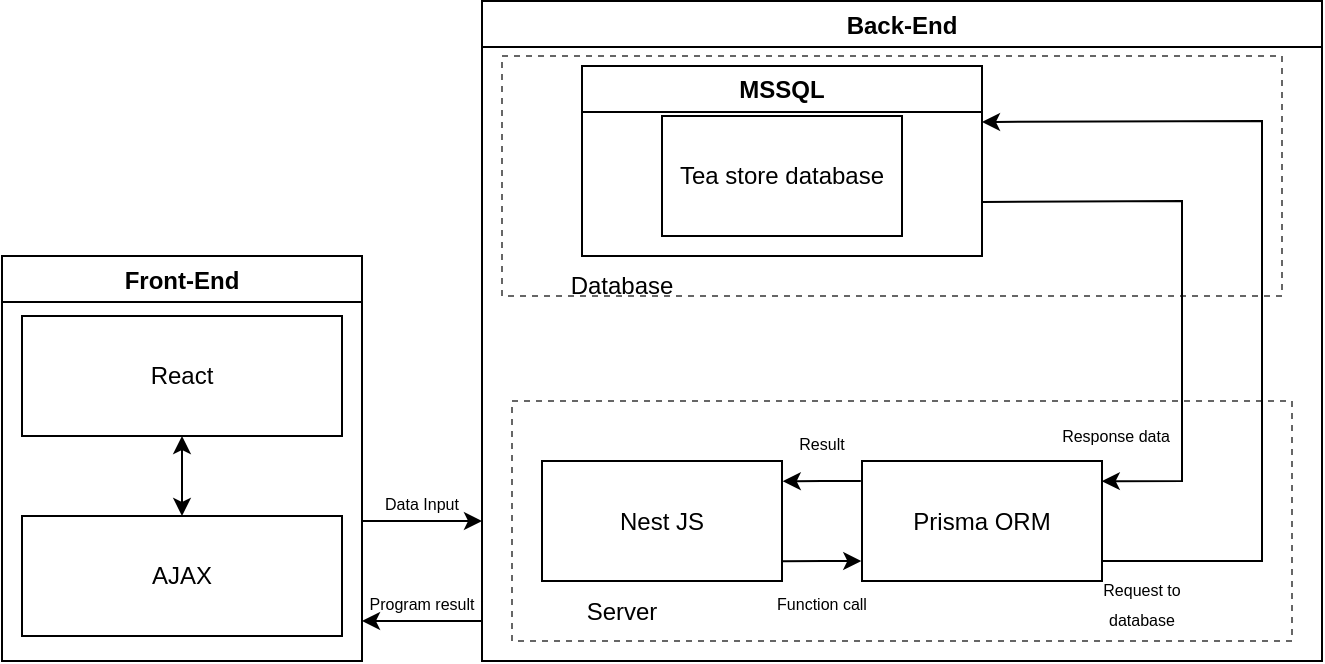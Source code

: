 <mxfile version="21.0.10" type="device"><diagram id="yBll3bppfxisJ8NAS6px" name="Страница 1"><mxGraphModel dx="1807" dy="522" grid="1" gridSize="10" guides="1" tooltips="1" connect="1" arrows="1" fold="1" page="1" pageScale="1" pageWidth="827" pageHeight="1169" math="0" shadow="0"><root><mxCell id="0"/><mxCell id="1" parent="0"/><mxCell id="4J-c_VbzNCSZpIChihCU-4" value="Front-End" style="swimlane;" parent="1" vertex="1"><mxGeometry x="-770" y="520" width="180" height="202.5" as="geometry"><mxRectangle x="-770" y="500" width="100" height="30" as="alternateBounds"/></mxGeometry></mxCell><mxCell id="4J-c_VbzNCSZpIChihCU-6" value="React" style="whiteSpace=wrap;html=1;" parent="4J-c_VbzNCSZpIChihCU-4" vertex="1"><mxGeometry x="10" y="30" width="160" height="60" as="geometry"/></mxCell><mxCell id="4J-c_VbzNCSZpIChihCU-42" value="AJAX" style="whiteSpace=wrap;html=1;" parent="4J-c_VbzNCSZpIChihCU-4" vertex="1"><mxGeometry x="10" y="130" width="160" height="60" as="geometry"/></mxCell><mxCell id="4J-c_VbzNCSZpIChihCU-44" value="" style="endArrow=classic;startArrow=classic;html=1;rounded=0;entryX=0.5;entryY=1;entryDx=0;entryDy=0;" parent="4J-c_VbzNCSZpIChihCU-4" target="4J-c_VbzNCSZpIChihCU-6" edge="1"><mxGeometry width="50" height="50" relative="1" as="geometry"><mxPoint x="90" y="130" as="sourcePoint"/><mxPoint x="140" y="80" as="targetPoint"/></mxGeometry></mxCell><mxCell id="4J-c_VbzNCSZpIChihCU-7" value="Back-End" style="swimlane;" parent="1" vertex="1"><mxGeometry x="-530" y="392.5" width="420" height="330" as="geometry"/></mxCell><mxCell id="4J-c_VbzNCSZpIChihCU-13" value="" style="endArrow=classic;html=1;rounded=0;entryX=0.999;entryY=0.168;entryDx=0;entryDy=0;entryPerimeter=0;" parent="4J-c_VbzNCSZpIChihCU-7" target="4J-c_VbzNCSZpIChihCU-19" edge="1"><mxGeometry width="50" height="50" relative="1" as="geometry"><mxPoint x="250" y="100.5" as="sourcePoint"/><mxPoint x="310" y="260" as="targetPoint"/><Array as="points"><mxPoint x="350" y="100"/><mxPoint x="350" y="160"/><mxPoint x="350" y="240"/></Array></mxGeometry></mxCell><mxCell id="4J-c_VbzNCSZpIChihCU-18" value="Database" style="text;html=1;strokeColor=none;fillColor=none;align=center;verticalAlign=middle;whiteSpace=wrap;rounded=0;" parent="4J-c_VbzNCSZpIChihCU-7" vertex="1"><mxGeometry x="40" y="127.5" width="60" height="30" as="geometry"/></mxCell><mxCell id="4J-c_VbzNCSZpIChihCU-19" value="Prisma ORM" style="whiteSpace=wrap;html=1;" parent="4J-c_VbzNCSZpIChihCU-7" vertex="1"><mxGeometry x="190" y="230" width="120" height="60" as="geometry"/></mxCell><mxCell id="4J-c_VbzNCSZpIChihCU-20" value="" style="endArrow=classic;html=1;rounded=0;exitX=-0.005;exitY=0.167;exitDx=0;exitDy=0;entryX=1.003;entryY=0.169;entryDx=0;entryDy=0;entryPerimeter=0;exitPerimeter=0;" parent="4J-c_VbzNCSZpIChihCU-7" source="4J-c_VbzNCSZpIChihCU-19" target="4J-c_VbzNCSZpIChihCU-21" edge="1"><mxGeometry width="50" height="50" relative="1" as="geometry"><mxPoint x="90" y="270" as="sourcePoint"/><mxPoint x="150" y="260" as="targetPoint"/><Array as="points"><mxPoint x="170" y="240"/></Array></mxGeometry></mxCell><mxCell id="4J-c_VbzNCSZpIChihCU-21" value="Nest JS" style="whiteSpace=wrap;html=1;" parent="4J-c_VbzNCSZpIChihCU-7" vertex="1"><mxGeometry x="30" y="230" width="120" height="60" as="geometry"/></mxCell><mxCell id="4J-c_VbzNCSZpIChihCU-23" value="Server" style="text;html=1;strokeColor=none;fillColor=none;align=center;verticalAlign=middle;whiteSpace=wrap;rounded=0;" parent="4J-c_VbzNCSZpIChihCU-7" vertex="1"><mxGeometry x="40" y="290" width="60" height="30" as="geometry"/></mxCell><mxCell id="4J-c_VbzNCSZpIChihCU-26" value="" style="endArrow=classic;html=1;rounded=0;exitX=1.003;exitY=0.835;exitDx=0;exitDy=0;exitPerimeter=0;entryX=-0.003;entryY=0.834;entryDx=0;entryDy=0;entryPerimeter=0;" parent="4J-c_VbzNCSZpIChihCU-7" source="4J-c_VbzNCSZpIChihCU-21" target="4J-c_VbzNCSZpIChihCU-19" edge="1"><mxGeometry width="50" height="50" relative="1" as="geometry"><mxPoint x="190" y="280" as="sourcePoint"/><mxPoint x="190" y="300" as="targetPoint"/><Array as="points"><mxPoint x="171" y="280"/></Array></mxGeometry></mxCell><mxCell id="4J-c_VbzNCSZpIChihCU-27" value="" style="endArrow=none;html=1;rounded=0;entryX=0.999;entryY=0.168;entryDx=0;entryDy=0;entryPerimeter=0;endFill=0;startArrow=classic;startFill=1;" parent="4J-c_VbzNCSZpIChihCU-7" edge="1"><mxGeometry width="50" height="50" relative="1" as="geometry"><mxPoint x="250" y="60.5" as="sourcePoint"/><mxPoint x="310" y="280" as="targetPoint"/><Array as="points"><mxPoint x="390" y="60"/><mxPoint x="390" y="130"/><mxPoint x="390" y="200"/><mxPoint x="390" y="280"/></Array></mxGeometry></mxCell><mxCell id="4J-c_VbzNCSZpIChihCU-30" value="&lt;font style=&quot;font-size: 8px;&quot;&gt;Function call&lt;/font&gt;" style="text;html=1;strokeColor=none;fillColor=none;align=center;verticalAlign=middle;whiteSpace=wrap;rounded=0;" parent="4J-c_VbzNCSZpIChihCU-7" vertex="1"><mxGeometry x="140" y="290" width="60" height="20" as="geometry"/></mxCell><mxCell id="4J-c_VbzNCSZpIChihCU-31" value="&lt;font style=&quot;font-size: 8px;&quot;&gt;Result&lt;/font&gt;" style="text;html=1;strokeColor=none;fillColor=none;align=center;verticalAlign=middle;whiteSpace=wrap;rounded=0;" parent="4J-c_VbzNCSZpIChihCU-7" vertex="1"><mxGeometry x="140" y="210" width="60" height="20" as="geometry"/></mxCell><mxCell id="4J-c_VbzNCSZpIChihCU-32" value="&lt;font style=&quot;font-size: 8px;&quot;&gt;Request to database&lt;/font&gt;" style="text;html=1;strokeColor=none;fillColor=none;align=center;verticalAlign=middle;whiteSpace=wrap;rounded=0;" parent="4J-c_VbzNCSZpIChihCU-7" vertex="1"><mxGeometry x="300" y="290" width="60" height="20" as="geometry"/></mxCell><mxCell id="4J-c_VbzNCSZpIChihCU-33" value="&lt;font style=&quot;font-size: 8px;&quot;&gt;Response data&lt;/font&gt;" style="text;html=1;strokeColor=none;fillColor=none;align=center;verticalAlign=middle;whiteSpace=wrap;rounded=0;" parent="4J-c_VbzNCSZpIChihCU-7" vertex="1"><mxGeometry x="287" y="206" width="60" height="20" as="geometry"/></mxCell><mxCell id="6J0pf4-Wpx99J05MzZgj-1" value="MSSQL" style="swimlane;whiteSpace=wrap;html=1;" vertex="1" parent="4J-c_VbzNCSZpIChihCU-7"><mxGeometry x="50" y="32.5" width="200" height="95" as="geometry"/></mxCell><mxCell id="4J-c_VbzNCSZpIChihCU-15" value="Tea store database" style="whiteSpace=wrap;html=1;" parent="6J0pf4-Wpx99J05MzZgj-1" vertex="1"><mxGeometry x="40" y="25" width="120" height="60" as="geometry"/></mxCell><mxCell id="4J-c_VbzNCSZpIChihCU-22" value="" style="rounded=0;whiteSpace=wrap;html=1;dashed=1;fillColor=none;glass=0;shadow=0;opacity=60;" parent="4J-c_VbzNCSZpIChihCU-7" vertex="1"><mxGeometry x="15" y="200" width="390" height="120" as="geometry"/></mxCell><mxCell id="4J-c_VbzNCSZpIChihCU-11" value="" style="rounded=0;whiteSpace=wrap;html=1;dashed=1;fillColor=none;opacity=60;" parent="4J-c_VbzNCSZpIChihCU-7" vertex="1"><mxGeometry x="10" y="27.5" width="390" height="120" as="geometry"/></mxCell><mxCell id="4J-c_VbzNCSZpIChihCU-24" value="" style="endArrow=classic;html=1;rounded=0;" parent="1" edge="1"><mxGeometry width="50" height="50" relative="1" as="geometry"><mxPoint x="-590" y="652.5" as="sourcePoint"/><mxPoint x="-530" y="652.5" as="targetPoint"/></mxGeometry></mxCell><mxCell id="4J-c_VbzNCSZpIChihCU-29" value="&lt;font style=&quot;font-size: 8px;&quot;&gt;Data Input&lt;/font&gt;" style="text;html=1;strokeColor=none;fillColor=none;align=center;verticalAlign=middle;whiteSpace=wrap;rounded=0;" parent="1" vertex="1"><mxGeometry x="-590" y="632.5" width="60" height="20" as="geometry"/></mxCell><mxCell id="4J-c_VbzNCSZpIChihCU-34" value="" style="endArrow=none;html=1;rounded=0;startArrow=classic;startFill=1;endFill=0;" parent="1" edge="1"><mxGeometry width="50" height="50" relative="1" as="geometry"><mxPoint x="-590" y="702.5" as="sourcePoint"/><mxPoint x="-530" y="702.5" as="targetPoint"/></mxGeometry></mxCell><mxCell id="4J-c_VbzNCSZpIChihCU-35" value="&lt;font style=&quot;font-size: 8px;&quot;&gt;Program result&lt;/font&gt;" style="text;html=1;strokeColor=none;fillColor=none;align=center;verticalAlign=middle;whiteSpace=wrap;rounded=0;" parent="1" vertex="1"><mxGeometry x="-590" y="682.5" width="60" height="20" as="geometry"/></mxCell></root></mxGraphModel></diagram></mxfile>